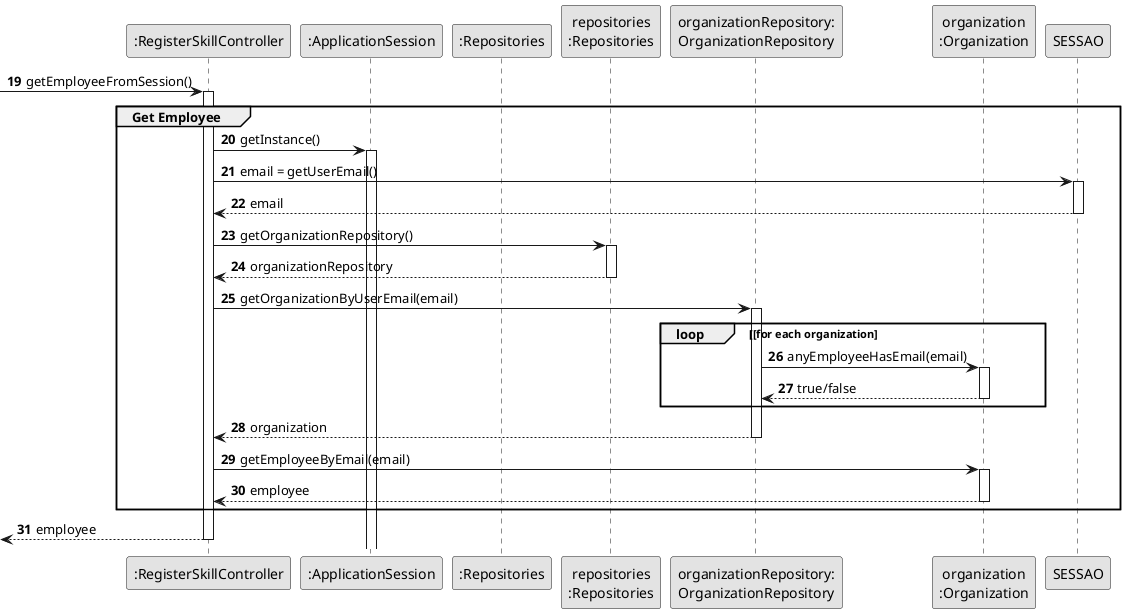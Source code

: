 @startuml
skinparam monochrome true
skinparam packageStyle rectangle
skinparam shadowing false



'hide footbox
participant ":RegisterSkillController" as CTRL
participant ":ApplicationSession" as _APP
'participant "appSession\n:ApplicationSession" as APP
'participant "currentSession\n:UserSession" as SESSAO
participant ":Repositories" as RepositorySingleton
participant "repositories\n:Repositories" as PLAT
participant "organizationRepository:\nOrganizationRepository" as OrganizationRepository
participant "organization\n:Organization" as ORG

autonumber 19
-> CTRL : getEmployeeFromSession()

activate CTRL

    group Get Employee
        CTRL -> _APP: getInstance()
        activate _APP
'            _APP -> CTRL: appSession
'        deactivate _APP
'
'        CTRL -> APP: getCurrentSession()
'        activate APP
'
'            APP --> CTRL: currentSession
'        deactivate APP

        CTRL -> SESSAO: email = getUserEmail()
        activate SESSAO

            SESSAO --> CTRL: email
        deactivate SESSAO

        CTRL -> PLAT: getOrganizationRepository()
        activate PLAT

            PLAT --> CTRL: organizationRepository
        deactivate PLAT

        CTRL -> OrganizationRepository: getOrganizationByUserEmail(email)
        activate OrganizationRepository

            loop [for each organization
                OrganizationRepository -> ORG : anyEmployeeHasEmail(email)
                activate ORG

                     ORG --> OrganizationRepository : true/false
                deactivate ORG
            end

            OrganizationRepository --> CTRL : organization

        deactivate OrganizationRepository

        CTRL -> ORG: getEmployeeByEmail(email)
        activate ORG

            ORG --> CTRL : employee
        deactivate ORG
    end

    <-- CTRL : employee
deactivate CTRL

@enduml